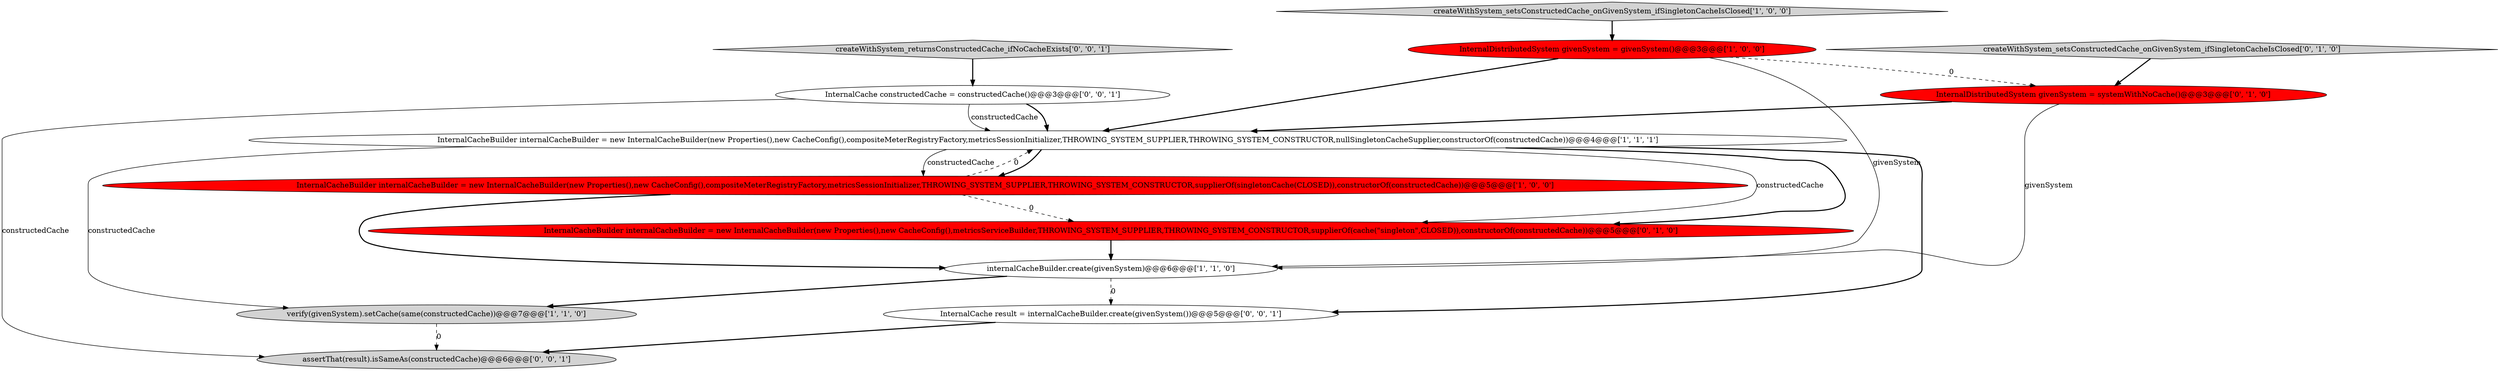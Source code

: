 digraph {
8 [style = filled, label = "InternalCacheBuilder internalCacheBuilder = new InternalCacheBuilder(new Properties(),new CacheConfig(),metricsServiceBuilder,THROWING_SYSTEM_SUPPLIER,THROWING_SYSTEM_CONSTRUCTOR,supplierOf(cache(\"singleton\",CLOSED)),constructorOf(constructedCache))@@@5@@@['0', '1', '0']", fillcolor = red, shape = ellipse image = "AAA1AAABBB2BBB"];
0 [style = filled, label = "internalCacheBuilder.create(givenSystem)@@@6@@@['1', '1', '0']", fillcolor = white, shape = ellipse image = "AAA0AAABBB1BBB"];
12 [style = filled, label = "assertThat(result).isSameAs(constructedCache)@@@6@@@['0', '0', '1']", fillcolor = lightgray, shape = ellipse image = "AAA0AAABBB3BBB"];
7 [style = filled, label = "InternalDistributedSystem givenSystem = systemWithNoCache()@@@3@@@['0', '1', '0']", fillcolor = red, shape = ellipse image = "AAA1AAABBB2BBB"];
9 [style = filled, label = "InternalCache result = internalCacheBuilder.create(givenSystem())@@@5@@@['0', '0', '1']", fillcolor = white, shape = ellipse image = "AAA0AAABBB3BBB"];
11 [style = filled, label = "createWithSystem_returnsConstructedCache_ifNoCacheExists['0', '0', '1']", fillcolor = lightgray, shape = diamond image = "AAA0AAABBB3BBB"];
4 [style = filled, label = "createWithSystem_setsConstructedCache_onGivenSystem_ifSingletonCacheIsClosed['1', '0', '0']", fillcolor = lightgray, shape = diamond image = "AAA0AAABBB1BBB"];
1 [style = filled, label = "InternalDistributedSystem givenSystem = givenSystem()@@@3@@@['1', '0', '0']", fillcolor = red, shape = ellipse image = "AAA1AAABBB1BBB"];
6 [style = filled, label = "createWithSystem_setsConstructedCache_onGivenSystem_ifSingletonCacheIsClosed['0', '1', '0']", fillcolor = lightgray, shape = diamond image = "AAA0AAABBB2BBB"];
3 [style = filled, label = "InternalCacheBuilder internalCacheBuilder = new InternalCacheBuilder(new Properties(),new CacheConfig(),compositeMeterRegistryFactory,metricsSessionInitializer,THROWING_SYSTEM_SUPPLIER,THROWING_SYSTEM_CONSTRUCTOR,supplierOf(singletonCache(CLOSED)),constructorOf(constructedCache))@@@5@@@['1', '0', '0']", fillcolor = red, shape = ellipse image = "AAA1AAABBB1BBB"];
2 [style = filled, label = "verify(givenSystem).setCache(same(constructedCache))@@@7@@@['1', '1', '0']", fillcolor = lightgray, shape = ellipse image = "AAA0AAABBB1BBB"];
10 [style = filled, label = "InternalCache constructedCache = constructedCache()@@@3@@@['0', '0', '1']", fillcolor = white, shape = ellipse image = "AAA0AAABBB3BBB"];
5 [style = filled, label = "InternalCacheBuilder internalCacheBuilder = new InternalCacheBuilder(new Properties(),new CacheConfig(),compositeMeterRegistryFactory,metricsSessionInitializer,THROWING_SYSTEM_SUPPLIER,THROWING_SYSTEM_CONSTRUCTOR,nullSingletonCacheSupplier,constructorOf(constructedCache))@@@4@@@['1', '1', '1']", fillcolor = white, shape = ellipse image = "AAA0AAABBB1BBB"];
1->5 [style = bold, label=""];
5->3 [style = bold, label=""];
3->5 [style = dashed, label="0"];
5->8 [style = bold, label=""];
5->9 [style = bold, label=""];
0->2 [style = bold, label=""];
10->12 [style = solid, label="constructedCache"];
1->0 [style = solid, label="givenSystem"];
5->8 [style = solid, label="constructedCache"];
3->0 [style = bold, label=""];
8->0 [style = bold, label=""];
2->12 [style = dashed, label="0"];
7->5 [style = bold, label=""];
10->5 [style = bold, label=""];
11->10 [style = bold, label=""];
5->3 [style = solid, label="constructedCache"];
10->5 [style = solid, label="constructedCache"];
3->8 [style = dashed, label="0"];
4->1 [style = bold, label=""];
9->12 [style = bold, label=""];
0->9 [style = dashed, label="0"];
1->7 [style = dashed, label="0"];
6->7 [style = bold, label=""];
7->0 [style = solid, label="givenSystem"];
5->2 [style = solid, label="constructedCache"];
}
